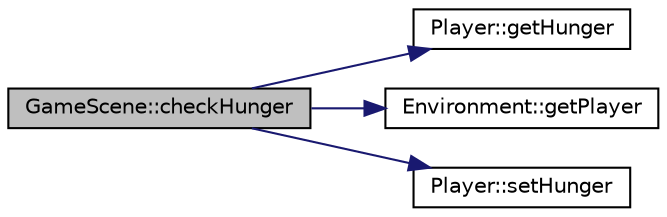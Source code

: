 digraph "GameScene::checkHunger"
{
 // LATEX_PDF_SIZE
  edge [fontname="Helvetica",fontsize="10",labelfontname="Helvetica",labelfontsize="10"];
  node [fontname="Helvetica",fontsize="10",shape=record];
  rankdir="LR";
  Node1 [label="GameScene::checkHunger",height=0.2,width=0.4,color="black", fillcolor="grey75", style="filled", fontcolor="black",tooltip=" "];
  Node1 -> Node2 [color="midnightblue",fontsize="10",style="solid"];
  Node2 [label="Player::getHunger",height=0.2,width=0.4,color="black", fillcolor="white", style="filled",URL="$class_player.html#a2b7fa529cc5aa7eba4c93d55952a8364",tooltip=" "];
  Node1 -> Node3 [color="midnightblue",fontsize="10",style="solid"];
  Node3 [label="Environment::getPlayer",height=0.2,width=0.4,color="black", fillcolor="white", style="filled",URL="$class_environment.html#aa665421b69a38a3b1cd3b6165892cc54",tooltip=" "];
  Node1 -> Node4 [color="midnightblue",fontsize="10",style="solid"];
  Node4 [label="Player::setHunger",height=0.2,width=0.4,color="black", fillcolor="white", style="filled",URL="$class_player.html#a79f73957d11e666ee48d9f4cc02bc5ad",tooltip=" "];
}
